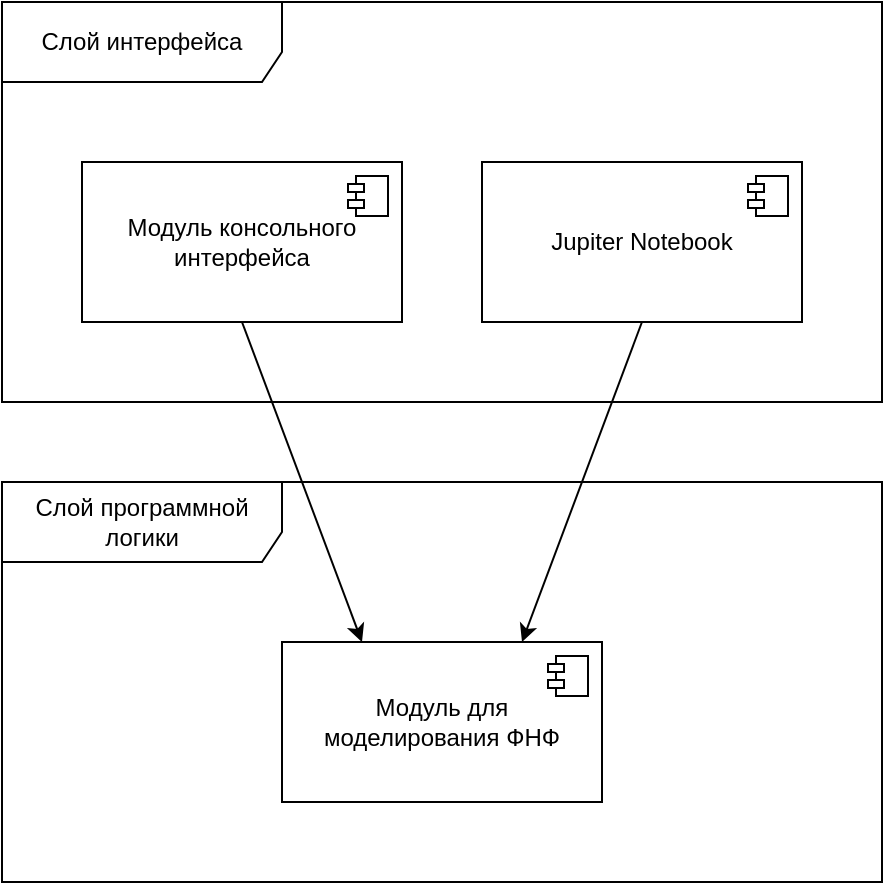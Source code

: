 <mxfile>
    <diagram id="HkX-zMMndxBuOGfBUlcP" name="Page-1">
        <mxGraphModel dx="1259" dy="757" grid="1" gridSize="10" guides="1" tooltips="1" connect="1" arrows="1" fold="1" page="1" pageScale="1" pageWidth="850" pageHeight="1100" math="0" shadow="0">
            <root>
                <mxCell id="0"/>
                <mxCell id="1" parent="0"/>
                <mxCell id="5" value="Слой интерфейса" style="shape=umlFrame;whiteSpace=wrap;html=1;pointerEvents=0;width=140;height=40;" vertex="1" parent="1">
                    <mxGeometry x="190" y="30" width="440" height="200" as="geometry"/>
                </mxCell>
                <mxCell id="6" value="Модуль консольного интерфейса" style="html=1;dropTarget=0;whiteSpace=wrap;" vertex="1" parent="1">
                    <mxGeometry x="230" y="110" width="160" height="80" as="geometry"/>
                </mxCell>
                <mxCell id="7" value="" style="shape=module;jettyWidth=8;jettyHeight=4;" vertex="1" parent="6">
                    <mxGeometry x="1" width="20" height="20" relative="1" as="geometry">
                        <mxPoint x="-27" y="7" as="offset"/>
                    </mxGeometry>
                </mxCell>
                <mxCell id="8" value="Jupiter Notebook" style="html=1;dropTarget=0;whiteSpace=wrap;" vertex="1" parent="1">
                    <mxGeometry x="430" y="110" width="160" height="80" as="geometry"/>
                </mxCell>
                <mxCell id="9" value="" style="shape=module;jettyWidth=8;jettyHeight=4;" vertex="1" parent="8">
                    <mxGeometry x="1" width="20" height="20" relative="1" as="geometry">
                        <mxPoint x="-27" y="7" as="offset"/>
                    </mxGeometry>
                </mxCell>
                <mxCell id="35" value="Слой программной логики" style="shape=umlFrame;whiteSpace=wrap;html=1;pointerEvents=0;width=140;height=40;" vertex="1" parent="1">
                    <mxGeometry x="190" y="270" width="440" height="200" as="geometry"/>
                </mxCell>
                <mxCell id="36" value="Модуль для&lt;div&gt;моделирования ФНФ&lt;/div&gt;" style="html=1;dropTarget=0;whiteSpace=wrap;" vertex="1" parent="1">
                    <mxGeometry x="330" y="350" width="160" height="80" as="geometry"/>
                </mxCell>
                <mxCell id="37" value="" style="shape=module;jettyWidth=8;jettyHeight=4;" vertex="1" parent="36">
                    <mxGeometry x="1" width="20" height="20" relative="1" as="geometry">
                        <mxPoint x="-27" y="7" as="offset"/>
                    </mxGeometry>
                </mxCell>
                <mxCell id="39" value="" style="endArrow=classic;html=1;exitX=0.5;exitY=1;exitDx=0;exitDy=0;entryX=0.25;entryY=0;entryDx=0;entryDy=0;" edge="1" parent="1" source="6" target="36">
                    <mxGeometry width="50" height="50" relative="1" as="geometry">
                        <mxPoint x="390" y="350" as="sourcePoint"/>
                        <mxPoint x="440" y="300" as="targetPoint"/>
                    </mxGeometry>
                </mxCell>
                <mxCell id="40" value="" style="endArrow=classic;html=1;exitX=0.5;exitY=1;exitDx=0;exitDy=0;entryX=0.75;entryY=0;entryDx=0;entryDy=0;" edge="1" parent="1" source="8" target="36">
                    <mxGeometry width="50" height="50" relative="1" as="geometry">
                        <mxPoint x="550" y="290" as="sourcePoint"/>
                        <mxPoint x="600" y="240" as="targetPoint"/>
                    </mxGeometry>
                </mxCell>
            </root>
        </mxGraphModel>
    </diagram>
    <diagram id="7CsccbpuGyGFuBKiU6aB" name="Page-2">
        <mxGraphModel dx="1322" dy="795" grid="1" gridSize="10" guides="1" tooltips="1" connect="1" arrows="1" fold="1" page="1" pageScale="1" pageWidth="850" pageHeight="1100" math="0" shadow="0">
            <root>
                <mxCell id="0"/>
                <mxCell id="1" parent="0"/>
                <mxCell id="TmgrkW5-jXxEtpDuc76Y-1" value="δ&lt;sup&gt;n&lt;/sup&gt;&lt;sub&gt;b&lt;/sub&gt;" style="rounded=0;whiteSpace=wrap;html=1;fontFamily=Times New Roman;" vertex="1" parent="1">
                    <mxGeometry x="140" y="310" width="200" height="40" as="geometry"/>
                </mxCell>
                <mxCell id="TmgrkW5-jXxEtpDuc76Y-2" value="δ&lt;sup&gt;2&lt;/sup&gt;&lt;sub&gt;b&lt;/sub&gt;" style="rounded=0;whiteSpace=wrap;html=1;fontFamily=Times New Roman;" vertex="1" parent="1">
                    <mxGeometry x="140" y="220" width="200" height="40" as="geometry"/>
                </mxCell>
                <mxCell id="TmgrkW5-jXxEtpDuc76Y-3" value="δ&lt;sup&gt;1&lt;/sup&gt;&lt;sub&gt;b&lt;/sub&gt;" style="rounded=0;whiteSpace=wrap;html=1;fontFamily=Times New Roman;" vertex="1" parent="1">
                    <mxGeometry x="140" y="160" width="200" height="40" as="geometry"/>
                </mxCell>
                <mxCell id="TmgrkW5-jXxEtpDuc76Y-4" value="" style="shape=trapezoid;perimeter=trapezoidPerimeter;whiteSpace=wrap;html=1;fixedSize=1;rotation=90;fontFamily=Times New Roman;" vertex="1" parent="1">
                    <mxGeometry x="475" y="225" width="110" height="60" as="geometry"/>
                </mxCell>
                <mxCell id="TmgrkW5-jXxEtpDuc76Y-5" value="δ&lt;sup&gt;1&lt;/sup&gt;&lt;sub&gt;t&lt;/sub&gt;" style="rounded=0;whiteSpace=wrap;html=1;fillStyle=dots;fillColor=none;dashed=1;fontFamily=Times New Roman;" vertex="1" parent="1">
                    <mxGeometry x="380" y="160" width="40" height="40" as="geometry"/>
                </mxCell>
                <mxCell id="TmgrkW5-jXxEtpDuc76Y-6" value="δ&lt;sup&gt;2&lt;/sup&gt;&lt;sub&gt;t&lt;/sub&gt;" style="rounded=0;whiteSpace=wrap;html=1;fillStyle=dots;fillColor=none;dashed=1;fontFamily=Times New Roman;" vertex="1" parent="1">
                    <mxGeometry x="380" y="220" width="40" height="40" as="geometry"/>
                </mxCell>
                <mxCell id="TmgrkW5-jXxEtpDuc76Y-7" value="δ&lt;sup&gt;n&lt;/sup&gt;&lt;sub&gt;t&lt;/sub&gt;" style="rounded=0;whiteSpace=wrap;html=1;fillStyle=dots;fillColor=none;dashed=1;fontFamily=Times New Roman;" vertex="1" parent="1">
                    <mxGeometry x="380" y="310" width="40" height="40" as="geometry"/>
                </mxCell>
                <mxCell id="TmgrkW5-jXxEtpDuc76Y-8" value="&lt;font&gt;...&lt;/font&gt;" style="text;html=1;align=center;verticalAlign=middle;resizable=0;points=[];autosize=1;strokeColor=none;fillColor=none;rotation=90;fontFamily=Times New Roman;" vertex="1" parent="1">
                    <mxGeometry x="290" y="270" width="30" height="30" as="geometry"/>
                </mxCell>
                <mxCell id="TmgrkW5-jXxEtpDuc76Y-9" value="" style="endArrow=classic;html=1;rounded=0;exitX=1;exitY=0.5;exitDx=0;exitDy=0;entryX=0.25;entryY=1;entryDx=0;entryDy=0;fontFamily=Times New Roman;" edge="1" parent="1" source="TmgrkW5-jXxEtpDuc76Y-5" target="TmgrkW5-jXxEtpDuc76Y-4">
                    <mxGeometry width="50" height="50" relative="1" as="geometry">
                        <mxPoint x="460" y="180" as="sourcePoint"/>
                        <mxPoint x="500" y="190" as="targetPoint"/>
                    </mxGeometry>
                </mxCell>
                <mxCell id="TmgrkW5-jXxEtpDuc76Y-10" value="&lt;font&gt;Δ&lt;sup&gt;1&lt;/sup&gt; &lt;/font&gt;" style="edgeLabel;html=1;align=center;verticalAlign=middle;resizable=0;points=[];fontFamily=Times New Roman;" vertex="1" connectable="0" parent="TmgrkW5-jXxEtpDuc76Y-9">
                    <mxGeometry x="-0.329" relative="1" as="geometry">
                        <mxPoint x="13" y="4" as="offset"/>
                    </mxGeometry>
                </mxCell>
                <mxCell id="TmgrkW5-jXxEtpDuc76Y-11" value="" style="endArrow=classic;html=1;rounded=0;exitX=1;exitY=0.5;exitDx=0;exitDy=0;entryX=0.75;entryY=1;entryDx=0;entryDy=0;fontFamily=Times New Roman;" edge="1" parent="1" source="TmgrkW5-jXxEtpDuc76Y-7" target="TmgrkW5-jXxEtpDuc76Y-4">
                    <mxGeometry width="50" height="50" relative="1" as="geometry">
                        <mxPoint x="460" y="330" as="sourcePoint"/>
                        <mxPoint x="530" y="280" as="targetPoint"/>
                    </mxGeometry>
                </mxCell>
                <mxCell id="TmgrkW5-jXxEtpDuc76Y-12" value="&lt;font&gt;Δ&lt;sup&gt;n&lt;/sup&gt; &lt;/font&gt;" style="edgeLabel;html=1;align=center;verticalAlign=middle;resizable=0;points=[];fontFamily=Times New Roman;" vertex="1" connectable="0" parent="TmgrkW5-jXxEtpDuc76Y-11">
                    <mxGeometry x="0.026" y="1" relative="1" as="geometry">
                        <mxPoint as="offset"/>
                    </mxGeometry>
                </mxCell>
                <mxCell id="TmgrkW5-jXxEtpDuc76Y-13" value="" style="endArrow=classic;html=1;rounded=0;exitX=1;exitY=0.5;exitDx=0;exitDy=0;entryX=0.5;entryY=1;entryDx=0;entryDy=0;fontFamily=Times New Roman;" edge="1" parent="1" source="TmgrkW5-jXxEtpDuc76Y-6" target="TmgrkW5-jXxEtpDuc76Y-4">
                    <mxGeometry width="50" height="50" relative="1" as="geometry">
                        <mxPoint x="460" y="240" as="sourcePoint"/>
                        <mxPoint x="510" y="230" as="targetPoint"/>
                    </mxGeometry>
                </mxCell>
                <mxCell id="TmgrkW5-jXxEtpDuc76Y-14" value="&lt;font&gt;Δ&lt;sup&gt;2&lt;/sup&gt; &lt;/font&gt;" style="edgeLabel;html=1;align=center;verticalAlign=middle;resizable=0;points=[];fontFamily=Times New Roman;" vertex="1" connectable="0" parent="TmgrkW5-jXxEtpDuc76Y-13">
                    <mxGeometry x="-0.115" y="1" relative="1" as="geometry">
                        <mxPoint x="5" as="offset"/>
                    </mxGeometry>
                </mxCell>
                <mxCell id="TmgrkW5-jXxEtpDuc76Y-15" value="a, b" style="text;whiteSpace=wrap;html=1;fontFamily=Times New Roman;" vertex="1" parent="1">
                    <mxGeometry x="520" y="240" width="30" height="35" as="geometry"/>
                </mxCell>
                <mxCell id="TmgrkW5-jXxEtpDuc76Y-16" value="" style="endArrow=classic;html=1;rounded=0;entryX=1;entryY=0.5;entryDx=0;entryDy=0;fontFamily=Times New Roman;" edge="1" parent="1" target="TmgrkW5-jXxEtpDuc76Y-4">
                    <mxGeometry width="50" height="50" relative="1" as="geometry">
                        <mxPoint x="530" y="350" as="sourcePoint"/>
                        <mxPoint x="610" y="190" as="targetPoint"/>
                    </mxGeometry>
                </mxCell>
                <mxCell id="TmgrkW5-jXxEtpDuc76Y-17" value="CH" style="edgeLabel;html=1;align=center;verticalAlign=middle;resizable=0;points=[];fontFamily=Times New Roman;" vertex="1" connectable="0" parent="TmgrkW5-jXxEtpDuc76Y-16">
                    <mxGeometry x="-0.44" relative="1" as="geometry">
                        <mxPoint as="offset"/>
                    </mxGeometry>
                </mxCell>
                <mxCell id="TmgrkW5-jXxEtpDuc76Y-18" value="" style="endArrow=classic;html=1;rounded=0;exitX=0.25;exitY=0;exitDx=0;exitDy=0;entryX=0;entryY=0.25;entryDx=0;entryDy=0;fontFamily=Times New Roman;" edge="1" parent="1" source="TmgrkW5-jXxEtpDuc76Y-4" target="TmgrkW5-jXxEtpDuc76Y-20">
                    <mxGeometry width="50" height="50" relative="1" as="geometry">
                        <mxPoint x="560" y="220" as="sourcePoint"/>
                        <mxPoint x="600" y="240" as="targetPoint"/>
                    </mxGeometry>
                </mxCell>
                <mxCell id="TmgrkW5-jXxEtpDuc76Y-19" value="" style="endArrow=classic;html=1;rounded=0;exitX=0.75;exitY=0;exitDx=0;exitDy=0;entryX=0;entryY=0.75;entryDx=0;entryDy=0;fontFamily=Times New Roman;" edge="1" parent="1" source="TmgrkW5-jXxEtpDuc76Y-4" target="TmgrkW5-jXxEtpDuc76Y-20">
                    <mxGeometry width="50" height="50" relative="1" as="geometry">
                        <mxPoint x="580" y="265" as="sourcePoint"/>
                        <mxPoint x="600" y="270" as="targetPoint"/>
                    </mxGeometry>
                </mxCell>
                <mxCell id="TmgrkW5-jXxEtpDuc76Y-20" value="&lt;div&gt;&lt;font&gt;Δ&lt;sup&gt;a&lt;/sup&gt; +&lt;/font&gt;&lt;font&gt; &amp;gt; Δ&lt;sup&gt;b&lt;/sup&gt;&lt;/font&gt;&lt;/div&gt;" style="rounded=1;whiteSpace=wrap;html=1;fontFamily=Times New Roman;dashed=1;dashPattern=8 8;strokeColor=default;" vertex="1" parent="1">
                    <mxGeometry x="590" y="235" width="80" height="40" as="geometry"/>
                </mxCell>
                <mxCell id="TmgrkW5-jXxEtpDuc76Y-21" value="" style="endArrow=classic;html=1;rounded=0;exitX=1;exitY=0.5;exitDx=0;exitDy=0;fontFamily=Times New Roman;entryX=-0.093;entryY=0.501;entryDx=0;entryDy=0;entryPerimeter=0;" edge="1" parent="1" source="TmgrkW5-jXxEtpDuc76Y-20" target="TmgrkW5-jXxEtpDuc76Y-22">
                    <mxGeometry width="50" height="50" relative="1" as="geometry">
                        <mxPoint x="520" y="240" as="sourcePoint"/>
                        <mxPoint x="740" y="260" as="targetPoint"/>
                    </mxGeometry>
                </mxCell>
                <mxCell id="TmgrkW5-jXxEtpDuc76Y-22" value="R" style="text;html=1;align=center;verticalAlign=middle;resizable=0;points=[];autosize=1;strokeColor=none;fillColor=none;fontFamily=Times New Roman;" vertex="1" parent="1">
                    <mxGeometry x="700" y="240" width="30" height="30" as="geometry"/>
                </mxCell>
                <mxCell id="TmgrkW5-jXxEtpDuc76Y-23" value="δ&lt;sup&gt;1&lt;/sup&gt;&lt;sub&gt;d&lt;/sub&gt;" style="rounded=0;whiteSpace=wrap;html=1;fillStyle=dots;fillColor=none;dashed=1;fontFamily=Times New Roman;" vertex="1" parent="1">
                    <mxGeometry x="340" y="160" width="40" height="40" as="geometry"/>
                </mxCell>
                <mxCell id="TmgrkW5-jXxEtpDuc76Y-24" value="δ&lt;sup&gt;2&lt;/sup&gt;&lt;sub&gt;d&lt;/sub&gt;" style="rounded=0;whiteSpace=wrap;html=1;fillStyle=dots;fillColor=none;dashed=1;fontFamily=Times New Roman;" vertex="1" parent="1">
                    <mxGeometry x="340" y="220" width="40" height="40" as="geometry"/>
                </mxCell>
                <mxCell id="TmgrkW5-jXxEtpDuc76Y-25" value="δ&lt;sup&gt;n&lt;/sup&gt;&lt;sub&gt;d&lt;/sub&gt;" style="rounded=0;whiteSpace=wrap;html=1;fillStyle=dots;fillColor=none;dashed=1;fontFamily=Times New Roman;" vertex="1" parent="1">
                    <mxGeometry x="340" y="310" width="40" height="40" as="geometry"/>
                </mxCell>
            </root>
        </mxGraphModel>
    </diagram>
    <diagram id="Je3fcf4v12_9Ao8yS04C" name="Page-3">
        <mxGraphModel dx="420" dy="252" grid="1" gridSize="10" guides="1" tooltips="1" connect="1" arrows="1" fold="1" page="1" pageScale="1" pageWidth="850" pageHeight="1100" math="0" shadow="0">
            <root>
                <mxCell id="0"/>
                <mxCell id="1" parent="0"/>
                <mxCell id="A-2TwLGmFfTgUMEK3WBK-2" value="Пользователь" style="shape=umlActor;verticalLabelPosition=bottom;verticalAlign=top;html=1;" vertex="1" parent="1">
                    <mxGeometry x="320" y="630" width="30" height="60" as="geometry"/>
                </mxCell>
                <mxCell id="A-2TwLGmFfTgUMEK3WBK-5" value="" style="endArrow=none;html=1;" edge="1" parent="1" source="A-2TwLGmFfTgUMEK3WBK-2" target="A-2TwLGmFfTgUMEK3WBK-7">
                    <mxGeometry width="50" height="50" relative="1" as="geometry">
                        <mxPoint x="375" y="650" as="sourcePoint"/>
                        <mxPoint x="450" y="680" as="targetPoint"/>
                    </mxGeometry>
                </mxCell>
                <mxCell id="A-2TwLGmFfTgUMEK3WBK-7" value="Моделирование&amp;nbsp;&lt;div&gt;ФНФ для технологии&amp;nbsp;&lt;/div&gt;" style="ellipse;whiteSpace=wrap;html=1;" vertex="1" parent="1">
                    <mxGeometry x="230" y="520" width="110" height="60" as="geometry"/>
                </mxCell>
                <mxCell id="A-2TwLGmFfTgUMEK3WBK-8" value="" style="endArrow=none;html=1;" edge="1" parent="1" target="A-2TwLGmFfTgUMEK3WBK-9">
                    <mxGeometry width="50" height="50" relative="1" as="geometry">
                        <mxPoint x="360" y="663" as="sourcePoint"/>
                        <mxPoint x="460" y="690" as="targetPoint"/>
                    </mxGeometry>
                </mxCell>
                <mxCell id="A-2TwLGmFfTgUMEK3WBK-9" value="Моделирование&amp;nbsp;&lt;div&gt;ФНФ для технологии&amp;nbsp;&lt;/div&gt;" style="ellipse;whiteSpace=wrap;html=1;" vertex="1" parent="1">
                    <mxGeometry x="360" y="520" width="110" height="60" as="geometry"/>
                </mxCell>
                <mxCell id="A-2TwLGmFfTgUMEK3WBK-10" value="" style="endArrow=none;html=1;" edge="1" parent="1" target="A-2TwLGmFfTgUMEK3WBK-11">
                    <mxGeometry width="50" height="50" relative="1" as="geometry">
                        <mxPoint x="370" y="673" as="sourcePoint"/>
                        <mxPoint x="470" y="700" as="targetPoint"/>
                    </mxGeometry>
                </mxCell>
                <mxCell id="A-2TwLGmFfTgUMEK3WBK-11" value="Моделирование&amp;nbsp;&lt;div&gt;ФНФ для технологии&amp;nbsp;&lt;/div&gt;" style="ellipse;whiteSpace=wrap;html=1;" vertex="1" parent="1">
                    <mxGeometry x="480" y="600" width="110" height="60" as="geometry"/>
                </mxCell>
            </root>
        </mxGraphModel>
    </diagram>
</mxfile>